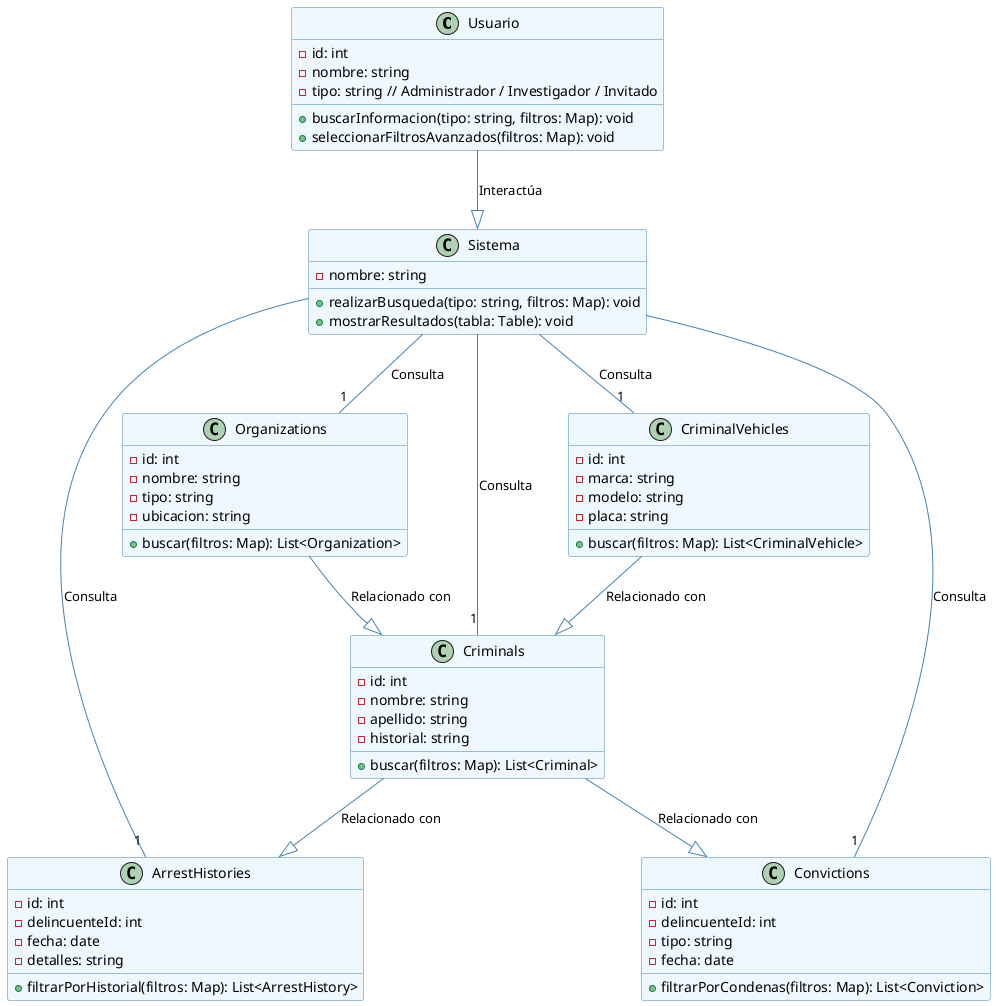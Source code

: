 @startuml
' Definición de colores y estilos
skinparam classBackgroundColor #F0F8FF
skinparam classBorderColor #4682B4
skinparam classArrowColor #4682B4
skinparam noteBackgroundColor #FFFACD
skinparam noteBorderColor #8B4513

class "Usuario" {
    - id: int
    - nombre: string
    - tipo: string // Administrador / Investigador / Invitado
    + buscarInformacion(tipo: string, filtros: Map): void
    + seleccionarFiltrosAvanzados(filtros: Map): void
}

class "Sistema" {
    - nombre: string
    + realizarBusqueda(tipo: string, filtros: Map): void
    + mostrarResultados(tabla: Table): void
}

class "Criminals" {
    - id: int
    - nombre: string
    - apellido: string
    - historial: string
    + buscar(filtros: Map): List<Criminal>
}

class "CriminalVehicles" {
    - id: int
    - marca: string
    - modelo: string
    - placa: string
    + buscar(filtros: Map): List<CriminalVehicle>
}

class "Organizations" {
    - id: int
    - nombre: string
    - tipo: string
    - ubicacion: string
    + buscar(filtros: Map): List<Organization>
}

class "ArrestHistories" {
    - id: int
    - delincuenteId: int
    - fecha: date
    - detalles: string
    + filtrarPorHistorial(filtros: Map): List<ArrestHistory>
}

class "Convictions" {
    - id: int
    - delincuenteId: int
    - tipo: string
    - fecha: date
    + filtrarPorCondenas(filtros: Map): List<Conviction>
}

Usuario --|> Sistema : Interactúa
Sistema -- "1" Criminals : Consulta
Sistema -- "1" CriminalVehicles : Consulta
Sistema -- "1" Organizations : Consulta
Sistema -- "1" ArrestHistories : Consulta
Sistema -- "1" Convictions : Consulta

Criminals --|> ArrestHistories : Relacionado con
Criminals --|> Convictions : Relacionado con
CriminalVehicles --|> Criminals : Relacionado con
Organizations --|> Criminals : Relacionado con

@enduml
